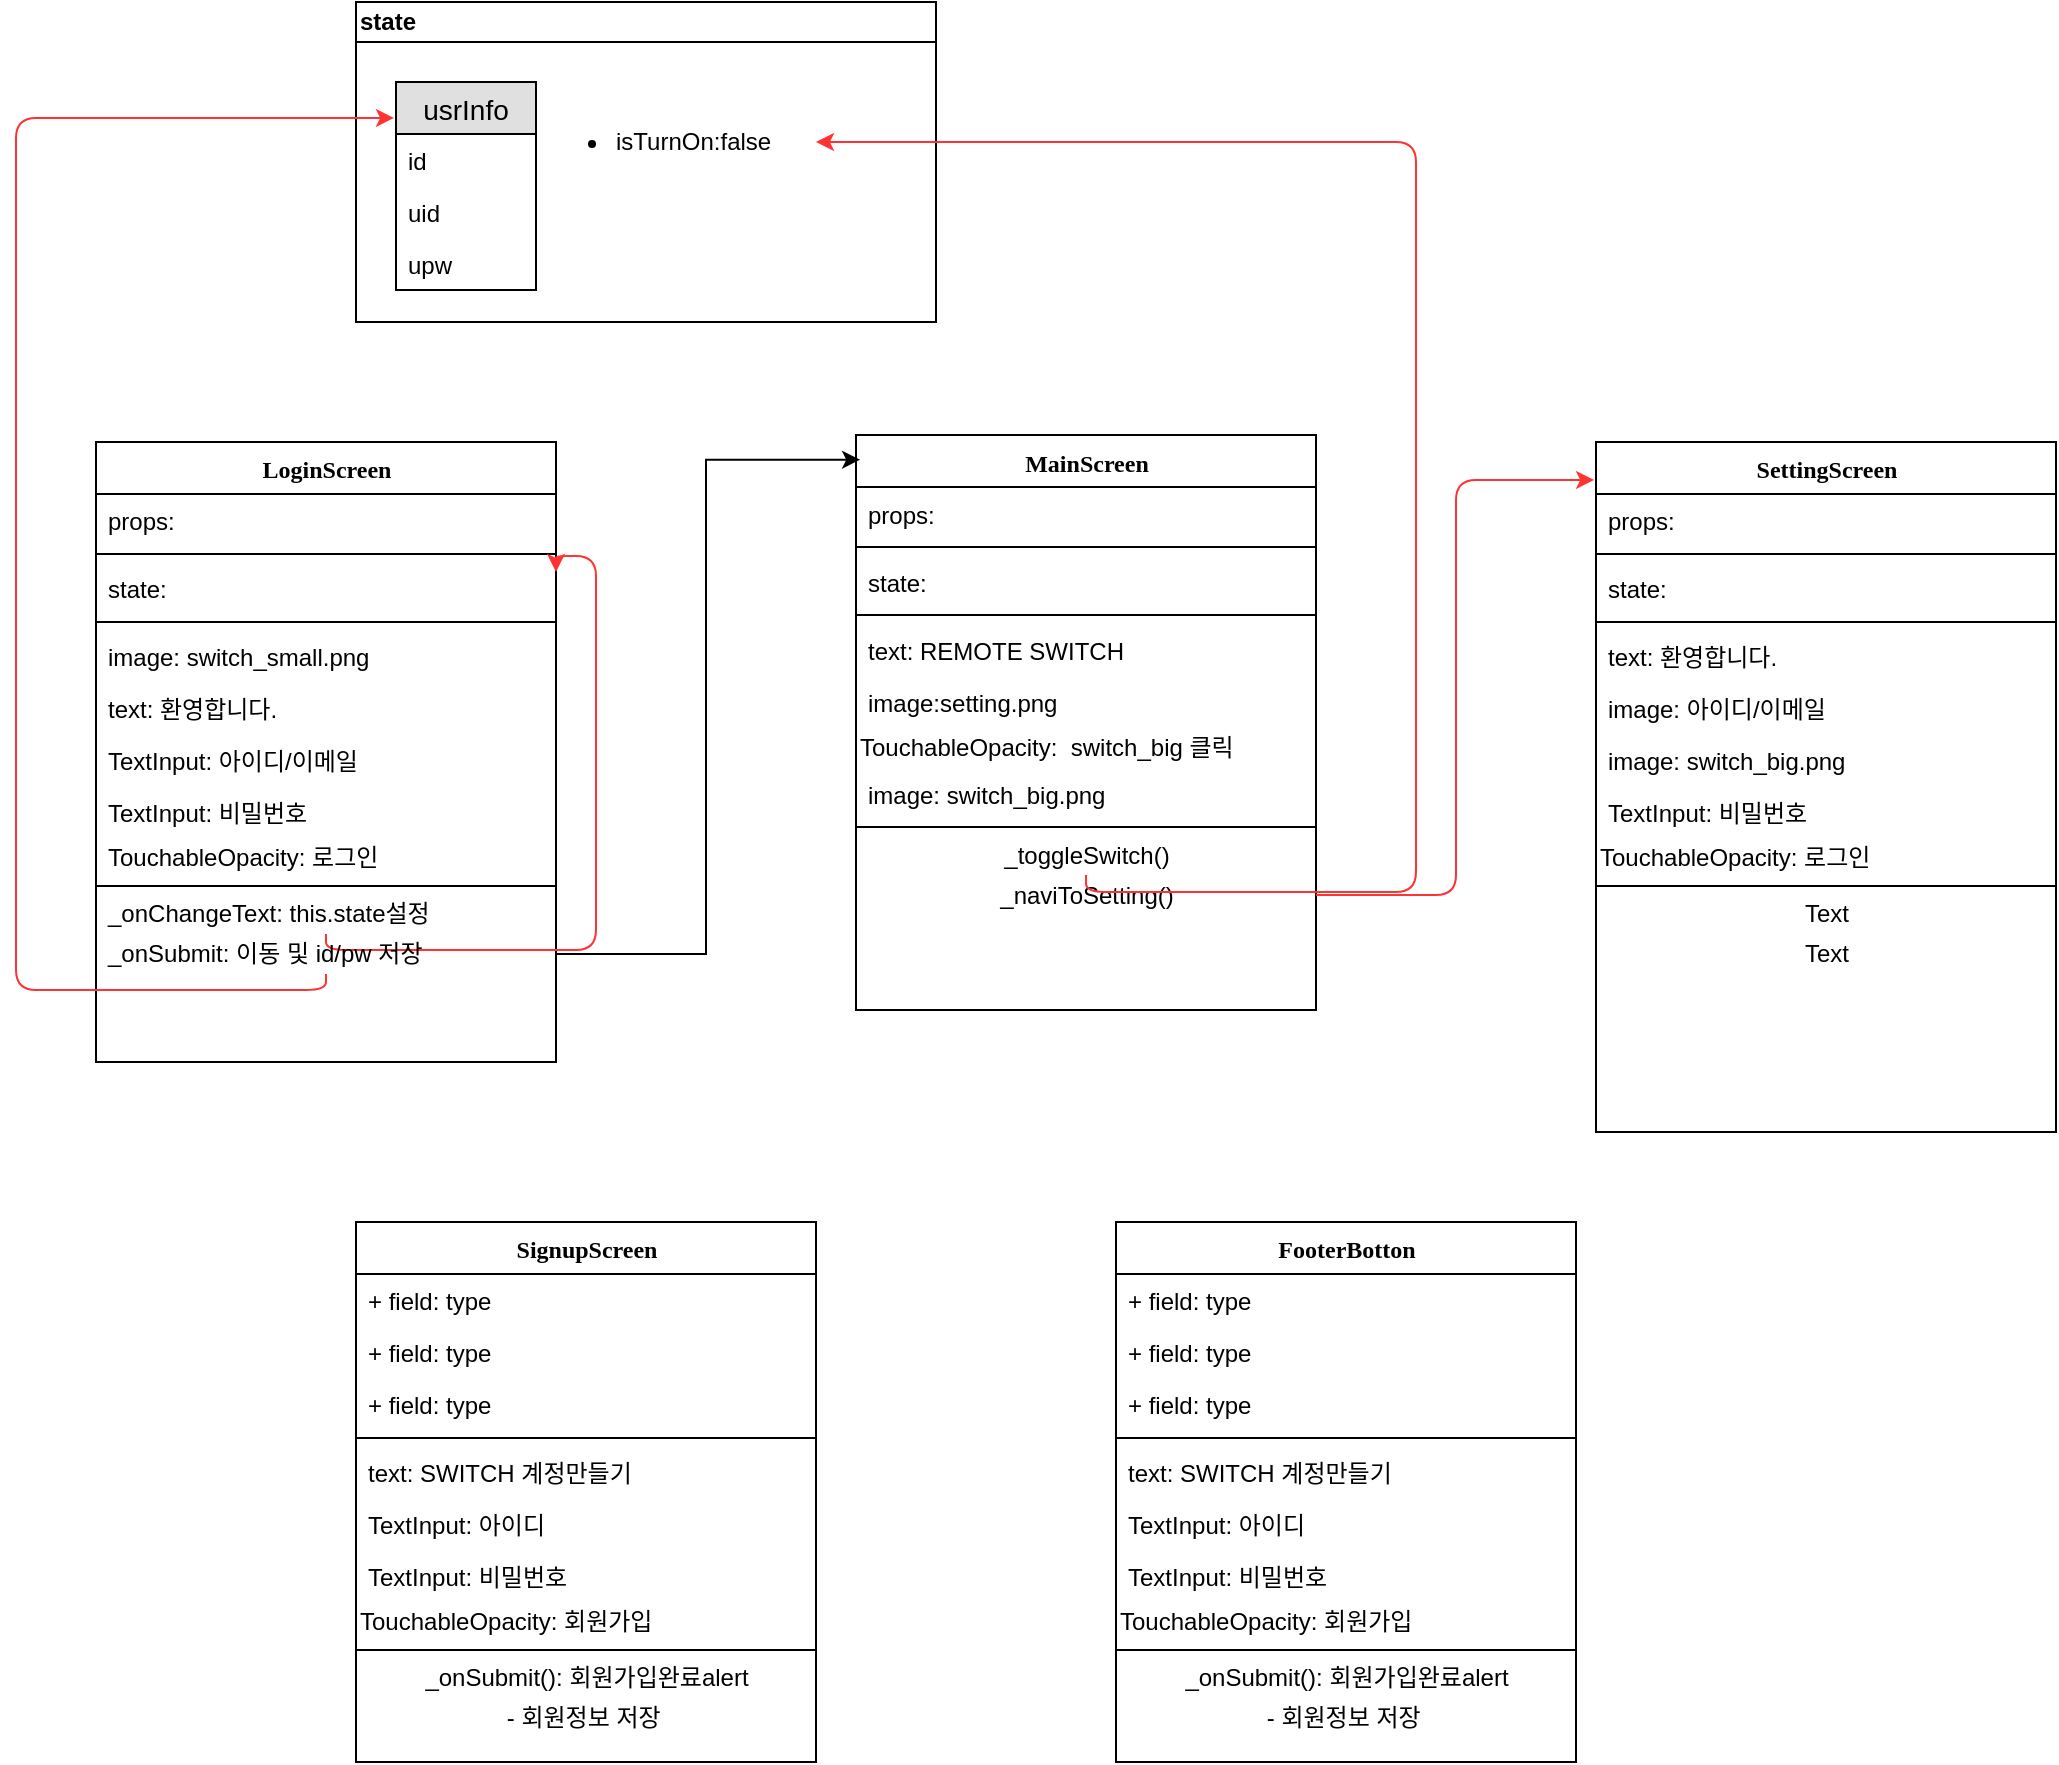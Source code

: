 <mxfile version="12.4.3" type="github" pages="1">
  <diagram name="Page-1" id="9f46799a-70d6-7492-0946-bef42562c5a5">
    <mxGraphModel dx="1024" dy="737" grid="1" gridSize="10" guides="1" tooltips="1" connect="1" arrows="1" fold="1" page="1" pageScale="1" pageWidth="1100" pageHeight="850" background="#ffffff" math="0" shadow="0">
      <root>
        <mxCell id="0"/>
        <mxCell id="1" parent="0"/>
        <mxCell id="78961159f06e98e8-17" value="LoginScreen" style="swimlane;html=1;fontStyle=1;align=center;verticalAlign=top;childLayout=stackLayout;horizontal=1;startSize=26;horizontalStack=0;resizeParent=1;resizeLast=0;collapsible=1;marginBottom=0;swimlaneFillColor=#ffffff;rounded=0;shadow=0;comic=0;labelBackgroundColor=none;strokeWidth=1;fillColor=none;fontFamily=Verdana;fontSize=12" parent="1" vertex="1">
          <mxGeometry x="50" y="240" width="230" height="310" as="geometry"/>
        </mxCell>
        <mxCell id="78961159f06e98e8-21" value="props:" style="text;html=1;strokeColor=none;fillColor=none;align=left;verticalAlign=top;spacingLeft=4;spacingRight=4;whiteSpace=wrap;overflow=hidden;rotatable=0;points=[[0,0.5],[1,0.5]];portConstraint=eastwest;" parent="78961159f06e98e8-17" vertex="1">
          <mxGeometry y="26" width="230" height="26" as="geometry"/>
        </mxCell>
        <mxCell id="wSXgMUYu-MjiUpLtR-jo-57" value="" style="line;html=1;strokeWidth=1;fillColor=none;align=left;verticalAlign=middle;spacingTop=-1;spacingLeft=3;spacingRight=3;rotatable=0;labelPosition=right;points=[];portConstraint=eastwest;" vertex="1" parent="78961159f06e98e8-17">
          <mxGeometry y="52" width="230" height="8" as="geometry"/>
        </mxCell>
        <mxCell id="78961159f06e98e8-23" value="state:" style="text;html=1;strokeColor=none;fillColor=none;align=left;verticalAlign=top;spacingLeft=4;spacingRight=4;whiteSpace=wrap;overflow=hidden;rotatable=0;points=[[0,0.5],[1,0.5]];portConstraint=eastwest;" parent="78961159f06e98e8-17" vertex="1">
          <mxGeometry y="60" width="230" height="26" as="geometry"/>
        </mxCell>
        <mxCell id="78961159f06e98e8-19" value="" style="line;html=1;strokeWidth=1;fillColor=none;align=left;verticalAlign=middle;spacingTop=-1;spacingLeft=3;spacingRight=3;rotatable=0;labelPosition=right;points=[];portConstraint=eastwest;" parent="78961159f06e98e8-17" vertex="1">
          <mxGeometry y="86" width="230" height="8" as="geometry"/>
        </mxCell>
        <mxCell id="78961159f06e98e8-26" value="image: switch_small.png&lt;br&gt;" style="text;html=1;strokeColor=none;fillColor=none;align=left;verticalAlign=top;spacingLeft=4;spacingRight=4;whiteSpace=wrap;overflow=hidden;rotatable=0;points=[[0,0.5],[1,0.5]];portConstraint=eastwest;" parent="78961159f06e98e8-17" vertex="1">
          <mxGeometry y="94" width="230" height="26" as="geometry"/>
        </mxCell>
        <mxCell id="78961159f06e98e8-24" value="text: 환영합니다." style="text;html=1;strokeColor=none;fillColor=none;align=left;verticalAlign=top;spacingLeft=4;spacingRight=4;whiteSpace=wrap;overflow=hidden;rotatable=0;points=[[0,0.5],[1,0.5]];portConstraint=eastwest;" parent="78961159f06e98e8-17" vertex="1">
          <mxGeometry y="120" width="230" height="26" as="geometry"/>
        </mxCell>
        <mxCell id="78961159f06e98e8-20" value="TextInput: 아이디/이메일" style="text;html=1;strokeColor=none;fillColor=none;align=left;verticalAlign=top;spacingLeft=4;spacingRight=4;whiteSpace=wrap;overflow=hidden;rotatable=0;points=[[0,0.5],[1,0.5]];portConstraint=eastwest;" parent="78961159f06e98e8-17" vertex="1">
          <mxGeometry y="146" width="230" height="26" as="geometry"/>
        </mxCell>
        <mxCell id="78961159f06e98e8-27" value="TextInput: 비밀번호" style="text;html=1;strokeColor=none;fillColor=none;align=left;verticalAlign=top;spacingLeft=4;spacingRight=4;whiteSpace=wrap;overflow=hidden;rotatable=0;points=[[0,0.5],[1,0.5]];portConstraint=eastwest;" parent="78961159f06e98e8-17" vertex="1">
          <mxGeometry y="172" width="230" height="26" as="geometry"/>
        </mxCell>
        <mxCell id="iAHlZwpyi8VsyLaIa8Vh-17" value="TouchableOpacity: 로그인" style="text;html=1;resizable=0;autosize=1;align=left;verticalAlign=middle;points=[];fillColor=none;strokeColor=none;rounded=0;spacingLeft=4;" parent="78961159f06e98e8-17" vertex="1">
          <mxGeometry y="198" width="230" height="20" as="geometry"/>
        </mxCell>
        <mxCell id="iAHlZwpyi8VsyLaIa8Vh-15" value="" style="line;html=1;strokeWidth=1;fillColor=none;align=left;verticalAlign=middle;spacingTop=-1;spacingLeft=3;spacingRight=3;rotatable=0;labelPosition=right;points=[];portConstraint=eastwest;" parent="78961159f06e98e8-17" vertex="1">
          <mxGeometry y="218" width="230" height="8" as="geometry"/>
        </mxCell>
        <mxCell id="4_JK1DmcUTIrPNSn4i4a-53" style="edgeStyle=orthogonalEdgeStyle;rounded=1;orthogonalLoop=1;jettySize=auto;html=1;entryX=1;entryY=0.192;entryDx=0;entryDy=0;entryPerimeter=0;strokeColor=#FF3333;" parent="78961159f06e98e8-17" source="iAHlZwpyi8VsyLaIa8Vh-19" target="78961159f06e98e8-23" edge="1">
          <mxGeometry relative="1" as="geometry">
            <Array as="points">
              <mxPoint x="250" y="254"/>
              <mxPoint x="250" y="57"/>
            </Array>
          </mxGeometry>
        </mxCell>
        <mxCell id="iAHlZwpyi8VsyLaIa8Vh-19" value="_onChangeText: this.state설정" style="text;html=1;resizable=0;autosize=1;align=left;verticalAlign=middle;points=[];fillColor=none;strokeColor=none;rounded=0;spacingLeft=4;" parent="78961159f06e98e8-17" vertex="1">
          <mxGeometry y="226" width="230" height="20" as="geometry"/>
        </mxCell>
        <mxCell id="iAHlZwpyi8VsyLaIa8Vh-18" value="_onSubmit: 이동 및 id/pw 저장" style="text;html=1;resizable=0;autosize=1;align=left;verticalAlign=middle;points=[];fillColor=none;strokeColor=none;rounded=0;spacingLeft=4;spacingTop=2;spacingBottom=2;" parent="78961159f06e98e8-17" vertex="1">
          <mxGeometry y="246" width="230" height="20" as="geometry"/>
        </mxCell>
        <mxCell id="4_JK1DmcUTIrPNSn4i4a-1" value="MainScreen" style="swimlane;html=1;fontStyle=1;align=center;verticalAlign=top;childLayout=stackLayout;horizontal=1;startSize=26;horizontalStack=0;resizeParent=1;resizeLast=0;collapsible=1;marginBottom=0;swimlaneFillColor=#ffffff;rounded=0;shadow=0;comic=0;labelBackgroundColor=none;strokeWidth=1;fillColor=none;fontFamily=Verdana;fontSize=12" parent="1" vertex="1">
          <mxGeometry x="430" y="236.5" width="230" height="287.5" as="geometry"/>
        </mxCell>
        <mxCell id="4_JK1DmcUTIrPNSn4i4a-2" value="props:" style="text;html=1;strokeColor=none;fillColor=none;align=left;verticalAlign=top;spacingLeft=4;spacingRight=4;whiteSpace=wrap;overflow=hidden;rotatable=0;points=[[0,0.5],[1,0.5]];portConstraint=eastwest;" parent="4_JK1DmcUTIrPNSn4i4a-1" vertex="1">
          <mxGeometry y="26" width="230" height="26" as="geometry"/>
        </mxCell>
        <mxCell id="wSXgMUYu-MjiUpLtR-jo-58" value="" style="line;html=1;strokeWidth=1;fillColor=none;align=left;verticalAlign=middle;spacingTop=-1;spacingLeft=3;spacingRight=3;rotatable=0;labelPosition=right;points=[];portConstraint=eastwest;" vertex="1" parent="4_JK1DmcUTIrPNSn4i4a-1">
          <mxGeometry y="52" width="230" height="8" as="geometry"/>
        </mxCell>
        <mxCell id="4_JK1DmcUTIrPNSn4i4a-4" value="state:" style="text;html=1;strokeColor=none;fillColor=none;align=left;verticalAlign=top;spacingLeft=4;spacingRight=4;whiteSpace=wrap;overflow=hidden;rotatable=0;points=[[0,0.5],[1,0.5]];portConstraint=eastwest;" parent="4_JK1DmcUTIrPNSn4i4a-1" vertex="1">
          <mxGeometry y="60" width="230" height="26" as="geometry"/>
        </mxCell>
        <mxCell id="4_JK1DmcUTIrPNSn4i4a-5" value="" style="line;html=1;strokeWidth=1;fillColor=none;align=left;verticalAlign=middle;spacingTop=-1;spacingLeft=3;spacingRight=3;rotatable=0;labelPosition=right;points=[];portConstraint=eastwest;" parent="4_JK1DmcUTIrPNSn4i4a-1" vertex="1">
          <mxGeometry y="86" width="230" height="8" as="geometry"/>
        </mxCell>
        <mxCell id="4_JK1DmcUTIrPNSn4i4a-7" value="text: REMOTE SWITCH" style="text;html=1;strokeColor=none;fillColor=none;align=left;verticalAlign=top;spacingLeft=4;spacingRight=4;whiteSpace=wrap;overflow=hidden;rotatable=0;points=[[0,0.5],[1,0.5]];portConstraint=eastwest;" parent="4_JK1DmcUTIrPNSn4i4a-1" vertex="1">
          <mxGeometry y="94" width="230" height="26" as="geometry"/>
        </mxCell>
        <mxCell id="4_JK1DmcUTIrPNSn4i4a-6" value="image:setting.png" style="text;html=1;strokeColor=none;fillColor=none;align=left;verticalAlign=top;spacingLeft=4;spacingRight=4;whiteSpace=wrap;overflow=hidden;rotatable=0;points=[[0,0.5],[1,0.5]];portConstraint=eastwest;" parent="4_JK1DmcUTIrPNSn4i4a-1" vertex="1">
          <mxGeometry y="120" width="230" height="26" as="geometry"/>
        </mxCell>
        <mxCell id="4_JK1DmcUTIrPNSn4i4a-10" value="TouchableOpacity:&amp;nbsp; switch_big 클릭" style="text;html=1;resizable=0;autosize=1;align=left;verticalAlign=middle;points=[];fillColor=none;strokeColor=none;rounded=0;" parent="4_JK1DmcUTIrPNSn4i4a-1" vertex="1">
          <mxGeometry y="146" width="230" height="20" as="geometry"/>
        </mxCell>
        <mxCell id="4_JK1DmcUTIrPNSn4i4a-9" value="image: switch_big.png&amp;nbsp;" style="text;html=1;strokeColor=none;fillColor=none;align=left;verticalAlign=top;spacingLeft=4;spacingRight=4;whiteSpace=wrap;overflow=hidden;rotatable=0;points=[[0,0.5],[1,0.5]];portConstraint=eastwest;" parent="4_JK1DmcUTIrPNSn4i4a-1" vertex="1">
          <mxGeometry y="166" width="230" height="26" as="geometry"/>
        </mxCell>
        <mxCell id="4_JK1DmcUTIrPNSn4i4a-11" value="" style="line;html=1;strokeWidth=1;fillColor=none;align=left;verticalAlign=middle;spacingTop=-1;spacingLeft=3;spacingRight=3;rotatable=0;labelPosition=right;points=[];portConstraint=eastwest;" parent="4_JK1DmcUTIrPNSn4i4a-1" vertex="1">
          <mxGeometry y="192" width="230" height="8" as="geometry"/>
        </mxCell>
        <mxCell id="4_JK1DmcUTIrPNSn4i4a-12" value="_toggleSwitch()" style="text;html=1;resizable=0;autosize=1;align=center;verticalAlign=middle;points=[];fillColor=none;strokeColor=none;rounded=0;" parent="4_JK1DmcUTIrPNSn4i4a-1" vertex="1">
          <mxGeometry y="200" width="230" height="20" as="geometry"/>
        </mxCell>
        <mxCell id="4_JK1DmcUTIrPNSn4i4a-13" value="_naviToSetting()" style="text;html=1;resizable=0;autosize=1;align=center;verticalAlign=middle;points=[];fillColor=none;strokeColor=none;rounded=0;" parent="4_JK1DmcUTIrPNSn4i4a-1" vertex="1">
          <mxGeometry y="220" width="230" height="20" as="geometry"/>
        </mxCell>
        <mxCell id="4_JK1DmcUTIrPNSn4i4a-19" value="SettingScreen" style="swimlane;html=1;fontStyle=1;align=center;verticalAlign=top;childLayout=stackLayout;horizontal=1;startSize=26;horizontalStack=0;resizeParent=1;resizeLast=0;collapsible=1;marginBottom=0;swimlaneFillColor=#ffffff;rounded=0;shadow=0;comic=0;labelBackgroundColor=none;strokeWidth=1;fillColor=none;fontFamily=Verdana;fontSize=12" parent="1" vertex="1">
          <mxGeometry x="800" y="240" width="230" height="345" as="geometry"/>
        </mxCell>
        <mxCell id="4_JK1DmcUTIrPNSn4i4a-20" value="props:" style="text;html=1;strokeColor=none;fillColor=none;align=left;verticalAlign=top;spacingLeft=4;spacingRight=4;whiteSpace=wrap;overflow=hidden;rotatable=0;points=[[0,0.5],[1,0.5]];portConstraint=eastwest;" parent="4_JK1DmcUTIrPNSn4i4a-19" vertex="1">
          <mxGeometry y="26" width="230" height="26" as="geometry"/>
        </mxCell>
        <mxCell id="wSXgMUYu-MjiUpLtR-jo-59" value="" style="line;html=1;strokeWidth=1;fillColor=none;align=left;verticalAlign=middle;spacingTop=-1;spacingLeft=3;spacingRight=3;rotatable=0;labelPosition=right;points=[];portConstraint=eastwest;" vertex="1" parent="4_JK1DmcUTIrPNSn4i4a-19">
          <mxGeometry y="52" width="230" height="8" as="geometry"/>
        </mxCell>
        <mxCell id="4_JK1DmcUTIrPNSn4i4a-22" value="state:" style="text;html=1;strokeColor=none;fillColor=none;align=left;verticalAlign=top;spacingLeft=4;spacingRight=4;whiteSpace=wrap;overflow=hidden;rotatable=0;points=[[0,0.5],[1,0.5]];portConstraint=eastwest;" parent="4_JK1DmcUTIrPNSn4i4a-19" vertex="1">
          <mxGeometry y="60" width="230" height="26" as="geometry"/>
        </mxCell>
        <mxCell id="4_JK1DmcUTIrPNSn4i4a-23" value="" style="line;html=1;strokeWidth=1;fillColor=none;align=left;verticalAlign=middle;spacingTop=-1;spacingLeft=3;spacingRight=3;rotatable=0;labelPosition=right;points=[];portConstraint=eastwest;" parent="4_JK1DmcUTIrPNSn4i4a-19" vertex="1">
          <mxGeometry y="86" width="230" height="8" as="geometry"/>
        </mxCell>
        <mxCell id="4_JK1DmcUTIrPNSn4i4a-24" value="text: 환영합니다." style="text;html=1;strokeColor=none;fillColor=none;align=left;verticalAlign=top;spacingLeft=4;spacingRight=4;whiteSpace=wrap;overflow=hidden;rotatable=0;points=[[0,0.5],[1,0.5]];portConstraint=eastwest;" parent="4_JK1DmcUTIrPNSn4i4a-19" vertex="1">
          <mxGeometry y="94" width="230" height="26" as="geometry"/>
        </mxCell>
        <mxCell id="4_JK1DmcUTIrPNSn4i4a-25" value="image: 아이디/이메일" style="text;html=1;strokeColor=none;fillColor=none;align=left;verticalAlign=top;spacingLeft=4;spacingRight=4;whiteSpace=wrap;overflow=hidden;rotatable=0;points=[[0,0.5],[1,0.5]];portConstraint=eastwest;" parent="4_JK1DmcUTIrPNSn4i4a-19" vertex="1">
          <mxGeometry y="120" width="230" height="26" as="geometry"/>
        </mxCell>
        <mxCell id="4_JK1DmcUTIrPNSn4i4a-26" value="image: switch_big.png" style="text;html=1;strokeColor=none;fillColor=none;align=left;verticalAlign=top;spacingLeft=4;spacingRight=4;whiteSpace=wrap;overflow=hidden;rotatable=0;points=[[0,0.5],[1,0.5]];portConstraint=eastwest;" parent="4_JK1DmcUTIrPNSn4i4a-19" vertex="1">
          <mxGeometry y="146" width="230" height="26" as="geometry"/>
        </mxCell>
        <mxCell id="4_JK1DmcUTIrPNSn4i4a-27" value="TextInput: 비밀번호" style="text;html=1;strokeColor=none;fillColor=none;align=left;verticalAlign=top;spacingLeft=4;spacingRight=4;whiteSpace=wrap;overflow=hidden;rotatable=0;points=[[0,0.5],[1,0.5]];portConstraint=eastwest;" parent="4_JK1DmcUTIrPNSn4i4a-19" vertex="1">
          <mxGeometry y="172" width="230" height="26" as="geometry"/>
        </mxCell>
        <mxCell id="4_JK1DmcUTIrPNSn4i4a-28" value="TouchableOpacity: 로그인" style="text;html=1;resizable=0;autosize=1;align=left;verticalAlign=middle;points=[];fillColor=none;strokeColor=none;rounded=0;" parent="4_JK1DmcUTIrPNSn4i4a-19" vertex="1">
          <mxGeometry y="198" width="230" height="20" as="geometry"/>
        </mxCell>
        <mxCell id="4_JK1DmcUTIrPNSn4i4a-29" value="" style="line;html=1;strokeWidth=1;fillColor=none;align=left;verticalAlign=middle;spacingTop=-1;spacingLeft=3;spacingRight=3;rotatable=0;labelPosition=right;points=[];portConstraint=eastwest;" parent="4_JK1DmcUTIrPNSn4i4a-19" vertex="1">
          <mxGeometry y="218" width="230" height="8" as="geometry"/>
        </mxCell>
        <mxCell id="4_JK1DmcUTIrPNSn4i4a-30" value="Text" style="text;html=1;resizable=0;autosize=1;align=center;verticalAlign=middle;points=[];fillColor=none;strokeColor=none;rounded=0;" parent="4_JK1DmcUTIrPNSn4i4a-19" vertex="1">
          <mxGeometry y="226" width="230" height="20" as="geometry"/>
        </mxCell>
        <mxCell id="4_JK1DmcUTIrPNSn4i4a-31" value="Text" style="text;html=1;resizable=0;autosize=1;align=center;verticalAlign=middle;points=[];fillColor=none;strokeColor=none;rounded=0;" parent="4_JK1DmcUTIrPNSn4i4a-19" vertex="1">
          <mxGeometry y="246" width="230" height="20" as="geometry"/>
        </mxCell>
        <mxCell id="4_JK1DmcUTIrPNSn4i4a-35" value="SignupScreen" style="swimlane;html=1;fontStyle=1;align=center;verticalAlign=top;childLayout=stackLayout;horizontal=1;startSize=26;horizontalStack=0;resizeParent=1;resizeLast=0;collapsible=1;marginBottom=0;swimlaneFillColor=#ffffff;rounded=0;shadow=0;comic=0;labelBackgroundColor=none;strokeWidth=1;fillColor=none;fontFamily=Verdana;fontSize=12" parent="1" vertex="1">
          <mxGeometry x="180" y="630" width="230" height="270" as="geometry"/>
        </mxCell>
        <mxCell id="4_JK1DmcUTIrPNSn4i4a-36" value="+ field: type" style="text;html=1;strokeColor=none;fillColor=none;align=left;verticalAlign=top;spacingLeft=4;spacingRight=4;whiteSpace=wrap;overflow=hidden;rotatable=0;points=[[0,0.5],[1,0.5]];portConstraint=eastwest;" parent="4_JK1DmcUTIrPNSn4i4a-35" vertex="1">
          <mxGeometry y="26" width="230" height="26" as="geometry"/>
        </mxCell>
        <mxCell id="4_JK1DmcUTIrPNSn4i4a-37" value="+ field: type" style="text;html=1;strokeColor=none;fillColor=none;align=left;verticalAlign=top;spacingLeft=4;spacingRight=4;whiteSpace=wrap;overflow=hidden;rotatable=0;points=[[0,0.5],[1,0.5]];portConstraint=eastwest;" parent="4_JK1DmcUTIrPNSn4i4a-35" vertex="1">
          <mxGeometry y="52" width="230" height="26" as="geometry"/>
        </mxCell>
        <mxCell id="4_JK1DmcUTIrPNSn4i4a-38" value="+ field: type" style="text;html=1;strokeColor=none;fillColor=none;align=left;verticalAlign=top;spacingLeft=4;spacingRight=4;whiteSpace=wrap;overflow=hidden;rotatable=0;points=[[0,0.5],[1,0.5]];portConstraint=eastwest;" parent="4_JK1DmcUTIrPNSn4i4a-35" vertex="1">
          <mxGeometry y="78" width="230" height="26" as="geometry"/>
        </mxCell>
        <mxCell id="4_JK1DmcUTIrPNSn4i4a-39" value="" style="line;html=1;strokeWidth=1;fillColor=none;align=left;verticalAlign=middle;spacingTop=-1;spacingLeft=3;spacingRight=3;rotatable=0;labelPosition=right;points=[];portConstraint=eastwest;" parent="4_JK1DmcUTIrPNSn4i4a-35" vertex="1">
          <mxGeometry y="104" width="230" height="8" as="geometry"/>
        </mxCell>
        <mxCell id="4_JK1DmcUTIrPNSn4i4a-40" value="text: SWITCH 계정만들기" style="text;html=1;strokeColor=none;fillColor=none;align=left;verticalAlign=top;spacingLeft=4;spacingRight=4;whiteSpace=wrap;overflow=hidden;rotatable=0;points=[[0,0.5],[1,0.5]];portConstraint=eastwest;" parent="4_JK1DmcUTIrPNSn4i4a-35" vertex="1">
          <mxGeometry y="112" width="230" height="26" as="geometry"/>
        </mxCell>
        <mxCell id="4_JK1DmcUTIrPNSn4i4a-42" value="TextInput: 아이디" style="text;html=1;strokeColor=none;fillColor=none;align=left;verticalAlign=top;spacingLeft=4;spacingRight=4;whiteSpace=wrap;overflow=hidden;rotatable=0;points=[[0,0.5],[1,0.5]];portConstraint=eastwest;" parent="4_JK1DmcUTIrPNSn4i4a-35" vertex="1">
          <mxGeometry y="138" width="230" height="26" as="geometry"/>
        </mxCell>
        <mxCell id="4_JK1DmcUTIrPNSn4i4a-43" value="TextInput: 비밀번호" style="text;html=1;strokeColor=none;fillColor=none;align=left;verticalAlign=top;spacingLeft=4;spacingRight=4;whiteSpace=wrap;overflow=hidden;rotatable=0;points=[[0,0.5],[1,0.5]];portConstraint=eastwest;" parent="4_JK1DmcUTIrPNSn4i4a-35" vertex="1">
          <mxGeometry y="164" width="230" height="26" as="geometry"/>
        </mxCell>
        <mxCell id="4_JK1DmcUTIrPNSn4i4a-44" value="TouchableOpacity: 회원가입" style="text;html=1;resizable=0;autosize=1;align=left;verticalAlign=middle;points=[];fillColor=none;strokeColor=none;rounded=0;" parent="4_JK1DmcUTIrPNSn4i4a-35" vertex="1">
          <mxGeometry y="190" width="230" height="20" as="geometry"/>
        </mxCell>
        <mxCell id="4_JK1DmcUTIrPNSn4i4a-45" value="" style="line;html=1;strokeWidth=1;fillColor=none;align=left;verticalAlign=middle;spacingTop=-1;spacingLeft=3;spacingRight=3;rotatable=0;labelPosition=right;points=[];portConstraint=eastwest;" parent="4_JK1DmcUTIrPNSn4i4a-35" vertex="1">
          <mxGeometry y="210" width="230" height="8" as="geometry"/>
        </mxCell>
        <mxCell id="4_JK1DmcUTIrPNSn4i4a-46" value="_onSubmit(): 회원가입완료alert" style="text;html=1;resizable=0;autosize=1;align=center;verticalAlign=middle;points=[];fillColor=none;strokeColor=none;rounded=0;" parent="4_JK1DmcUTIrPNSn4i4a-35" vertex="1">
          <mxGeometry y="218" width="230" height="20" as="geometry"/>
        </mxCell>
        <mxCell id="4_JK1DmcUTIrPNSn4i4a-47" value="&amp;nbsp;- 회원정보 저장&amp;nbsp;&amp;nbsp;" style="text;html=1;resizable=0;autosize=1;align=center;verticalAlign=middle;points=[];fillColor=none;strokeColor=none;rounded=0;" parent="4_JK1DmcUTIrPNSn4i4a-35" vertex="1">
          <mxGeometry y="238" width="230" height="20" as="geometry"/>
        </mxCell>
        <mxCell id="4_JK1DmcUTIrPNSn4i4a-51" style="edgeStyle=orthogonalEdgeStyle;rounded=0;orthogonalLoop=1;jettySize=auto;html=1;entryX=0.009;entryY=0.043;entryDx=0;entryDy=0;entryPerimeter=0;" parent="1" source="iAHlZwpyi8VsyLaIa8Vh-18" target="4_JK1DmcUTIrPNSn4i4a-1" edge="1">
          <mxGeometry relative="1" as="geometry"/>
        </mxCell>
        <mxCell id="wSXgMUYu-MjiUpLtR-jo-36" value="state" style="swimlane;html=1;startSize=20;horizontal=1;containerType=tree;align=left;" vertex="1" parent="1">
          <mxGeometry x="180" y="20" width="290" height="160" as="geometry"/>
        </mxCell>
        <mxCell id="wSXgMUYu-MjiUpLtR-jo-37" value="usrInfo" style="swimlane;fontStyle=0;childLayout=stackLayout;horizontal=1;startSize=26;fillColor=#e0e0e0;horizontalStack=0;resizeParent=1;resizeParentMax=0;resizeLast=0;collapsible=1;marginBottom=0;swimlaneFillColor=#ffffff;align=center;fontSize=14;" vertex="1" parent="wSXgMUYu-MjiUpLtR-jo-36">
          <mxGeometry x="20" y="40" width="70" height="104" as="geometry"/>
        </mxCell>
        <mxCell id="wSXgMUYu-MjiUpLtR-jo-38" value="id" style="text;strokeColor=none;fillColor=none;spacingLeft=4;spacingRight=4;overflow=hidden;rotatable=0;points=[[0,0.5],[1,0.5]];portConstraint=eastwest;fontSize=12;" vertex="1" parent="wSXgMUYu-MjiUpLtR-jo-37">
          <mxGeometry y="26" width="70" height="26" as="geometry"/>
        </mxCell>
        <mxCell id="wSXgMUYu-MjiUpLtR-jo-39" value="uid" style="text;strokeColor=none;fillColor=none;spacingLeft=4;spacingRight=4;overflow=hidden;rotatable=0;points=[[0,0.5],[1,0.5]];portConstraint=eastwest;fontSize=12;" vertex="1" parent="wSXgMUYu-MjiUpLtR-jo-37">
          <mxGeometry y="52" width="70" height="26" as="geometry"/>
        </mxCell>
        <mxCell id="wSXgMUYu-MjiUpLtR-jo-40" value="upw" style="text;strokeColor=none;fillColor=none;spacingLeft=4;spacingRight=4;overflow=hidden;rotatable=0;points=[[0,0.5],[1,0.5]];portConstraint=eastwest;fontSize=12;" vertex="1" parent="wSXgMUYu-MjiUpLtR-jo-37">
          <mxGeometry y="78" width="70" height="26" as="geometry"/>
        </mxCell>
        <mxCell id="wSXgMUYu-MjiUpLtR-jo-42" value="&lt;ul&gt;&lt;li&gt;isTurnOn:false&lt;/li&gt;&lt;/ul&gt;" style="text;strokeColor=none;fillColor=none;html=1;whiteSpace=wrap;verticalAlign=middle;overflow=hidden;align=left;spacing=0;" vertex="1" parent="wSXgMUYu-MjiUpLtR-jo-36">
          <mxGeometry x="90" y="30" width="140" height="80" as="geometry"/>
        </mxCell>
        <mxCell id="wSXgMUYu-MjiUpLtR-jo-41" style="edgeStyle=orthogonalEdgeStyle;rounded=1;orthogonalLoop=1;jettySize=auto;html=1;entryX=-0.014;entryY=0.173;entryDx=0;entryDy=0;entryPerimeter=0;strokeColor=#FF3333;" edge="1" parent="1" source="iAHlZwpyi8VsyLaIa8Vh-18" target="wSXgMUYu-MjiUpLtR-jo-37">
          <mxGeometry relative="1" as="geometry">
            <Array as="points">
              <mxPoint x="10" y="514"/>
              <mxPoint x="10" y="78"/>
            </Array>
          </mxGeometry>
        </mxCell>
        <mxCell id="wSXgMUYu-MjiUpLtR-jo-43" style="edgeStyle=orthogonalEdgeStyle;rounded=1;orthogonalLoop=1;jettySize=auto;html=1;entryX=1;entryY=0.5;entryDx=0;entryDy=0;strokeColor=#FF3333;" edge="1" parent="1" source="4_JK1DmcUTIrPNSn4i4a-12" target="wSXgMUYu-MjiUpLtR-jo-42">
          <mxGeometry relative="1" as="geometry">
            <Array as="points">
              <mxPoint x="710" y="465"/>
              <mxPoint x="710" y="90"/>
            </Array>
          </mxGeometry>
        </mxCell>
        <mxCell id="wSXgMUYu-MjiUpLtR-jo-44" style="edgeStyle=orthogonalEdgeStyle;rounded=1;orthogonalLoop=1;jettySize=auto;html=1;entryX=-0.004;entryY=0.055;entryDx=0;entryDy=0;entryPerimeter=0;strokeColor=#FF3333;" edge="1" parent="1" source="4_JK1DmcUTIrPNSn4i4a-13" target="4_JK1DmcUTIrPNSn4i4a-19">
          <mxGeometry relative="1" as="geometry"/>
        </mxCell>
        <mxCell id="wSXgMUYu-MjiUpLtR-jo-45" value="FooterBotton" style="swimlane;html=1;fontStyle=1;align=center;verticalAlign=top;childLayout=stackLayout;horizontal=1;startSize=26;horizontalStack=0;resizeParent=1;resizeLast=0;collapsible=1;marginBottom=0;swimlaneFillColor=#ffffff;rounded=0;shadow=0;comic=0;labelBackgroundColor=none;strokeWidth=1;fillColor=none;fontFamily=Verdana;fontSize=12" vertex="1" parent="1">
          <mxGeometry x="560" y="630" width="230" height="270" as="geometry"/>
        </mxCell>
        <mxCell id="wSXgMUYu-MjiUpLtR-jo-46" value="+ field: type" style="text;html=1;strokeColor=none;fillColor=none;align=left;verticalAlign=top;spacingLeft=4;spacingRight=4;whiteSpace=wrap;overflow=hidden;rotatable=0;points=[[0,0.5],[1,0.5]];portConstraint=eastwest;" vertex="1" parent="wSXgMUYu-MjiUpLtR-jo-45">
          <mxGeometry y="26" width="230" height="26" as="geometry"/>
        </mxCell>
        <mxCell id="wSXgMUYu-MjiUpLtR-jo-47" value="+ field: type" style="text;html=1;strokeColor=none;fillColor=none;align=left;verticalAlign=top;spacingLeft=4;spacingRight=4;whiteSpace=wrap;overflow=hidden;rotatable=0;points=[[0,0.5],[1,0.5]];portConstraint=eastwest;" vertex="1" parent="wSXgMUYu-MjiUpLtR-jo-45">
          <mxGeometry y="52" width="230" height="26" as="geometry"/>
        </mxCell>
        <mxCell id="wSXgMUYu-MjiUpLtR-jo-48" value="+ field: type" style="text;html=1;strokeColor=none;fillColor=none;align=left;verticalAlign=top;spacingLeft=4;spacingRight=4;whiteSpace=wrap;overflow=hidden;rotatable=0;points=[[0,0.5],[1,0.5]];portConstraint=eastwest;" vertex="1" parent="wSXgMUYu-MjiUpLtR-jo-45">
          <mxGeometry y="78" width="230" height="26" as="geometry"/>
        </mxCell>
        <mxCell id="wSXgMUYu-MjiUpLtR-jo-49" value="" style="line;html=1;strokeWidth=1;fillColor=none;align=left;verticalAlign=middle;spacingTop=-1;spacingLeft=3;spacingRight=3;rotatable=0;labelPosition=right;points=[];portConstraint=eastwest;" vertex="1" parent="wSXgMUYu-MjiUpLtR-jo-45">
          <mxGeometry y="104" width="230" height="8" as="geometry"/>
        </mxCell>
        <mxCell id="wSXgMUYu-MjiUpLtR-jo-50" value="text: SWITCH 계정만들기" style="text;html=1;strokeColor=none;fillColor=none;align=left;verticalAlign=top;spacingLeft=4;spacingRight=4;whiteSpace=wrap;overflow=hidden;rotatable=0;points=[[0,0.5],[1,0.5]];portConstraint=eastwest;" vertex="1" parent="wSXgMUYu-MjiUpLtR-jo-45">
          <mxGeometry y="112" width="230" height="26" as="geometry"/>
        </mxCell>
        <mxCell id="wSXgMUYu-MjiUpLtR-jo-51" value="TextInput: 아이디" style="text;html=1;strokeColor=none;fillColor=none;align=left;verticalAlign=top;spacingLeft=4;spacingRight=4;whiteSpace=wrap;overflow=hidden;rotatable=0;points=[[0,0.5],[1,0.5]];portConstraint=eastwest;" vertex="1" parent="wSXgMUYu-MjiUpLtR-jo-45">
          <mxGeometry y="138" width="230" height="26" as="geometry"/>
        </mxCell>
        <mxCell id="wSXgMUYu-MjiUpLtR-jo-52" value="TextInput: 비밀번호" style="text;html=1;strokeColor=none;fillColor=none;align=left;verticalAlign=top;spacingLeft=4;spacingRight=4;whiteSpace=wrap;overflow=hidden;rotatable=0;points=[[0,0.5],[1,0.5]];portConstraint=eastwest;" vertex="1" parent="wSXgMUYu-MjiUpLtR-jo-45">
          <mxGeometry y="164" width="230" height="26" as="geometry"/>
        </mxCell>
        <mxCell id="wSXgMUYu-MjiUpLtR-jo-53" value="TouchableOpacity: 회원가입" style="text;html=1;resizable=0;autosize=1;align=left;verticalAlign=middle;points=[];fillColor=none;strokeColor=none;rounded=0;" vertex="1" parent="wSXgMUYu-MjiUpLtR-jo-45">
          <mxGeometry y="190" width="230" height="20" as="geometry"/>
        </mxCell>
        <mxCell id="wSXgMUYu-MjiUpLtR-jo-54" value="" style="line;html=1;strokeWidth=1;fillColor=none;align=left;verticalAlign=middle;spacingTop=-1;spacingLeft=3;spacingRight=3;rotatable=0;labelPosition=right;points=[];portConstraint=eastwest;" vertex="1" parent="wSXgMUYu-MjiUpLtR-jo-45">
          <mxGeometry y="210" width="230" height="8" as="geometry"/>
        </mxCell>
        <mxCell id="wSXgMUYu-MjiUpLtR-jo-55" value="_onSubmit(): 회원가입완료alert" style="text;html=1;resizable=0;autosize=1;align=center;verticalAlign=middle;points=[];fillColor=none;strokeColor=none;rounded=0;" vertex="1" parent="wSXgMUYu-MjiUpLtR-jo-45">
          <mxGeometry y="218" width="230" height="20" as="geometry"/>
        </mxCell>
        <mxCell id="wSXgMUYu-MjiUpLtR-jo-56" value="&amp;nbsp;- 회원정보 저장&amp;nbsp;&amp;nbsp;" style="text;html=1;resizable=0;autosize=1;align=center;verticalAlign=middle;points=[];fillColor=none;strokeColor=none;rounded=0;" vertex="1" parent="wSXgMUYu-MjiUpLtR-jo-45">
          <mxGeometry y="238" width="230" height="20" as="geometry"/>
        </mxCell>
      </root>
    </mxGraphModel>
  </diagram>
</mxfile>
